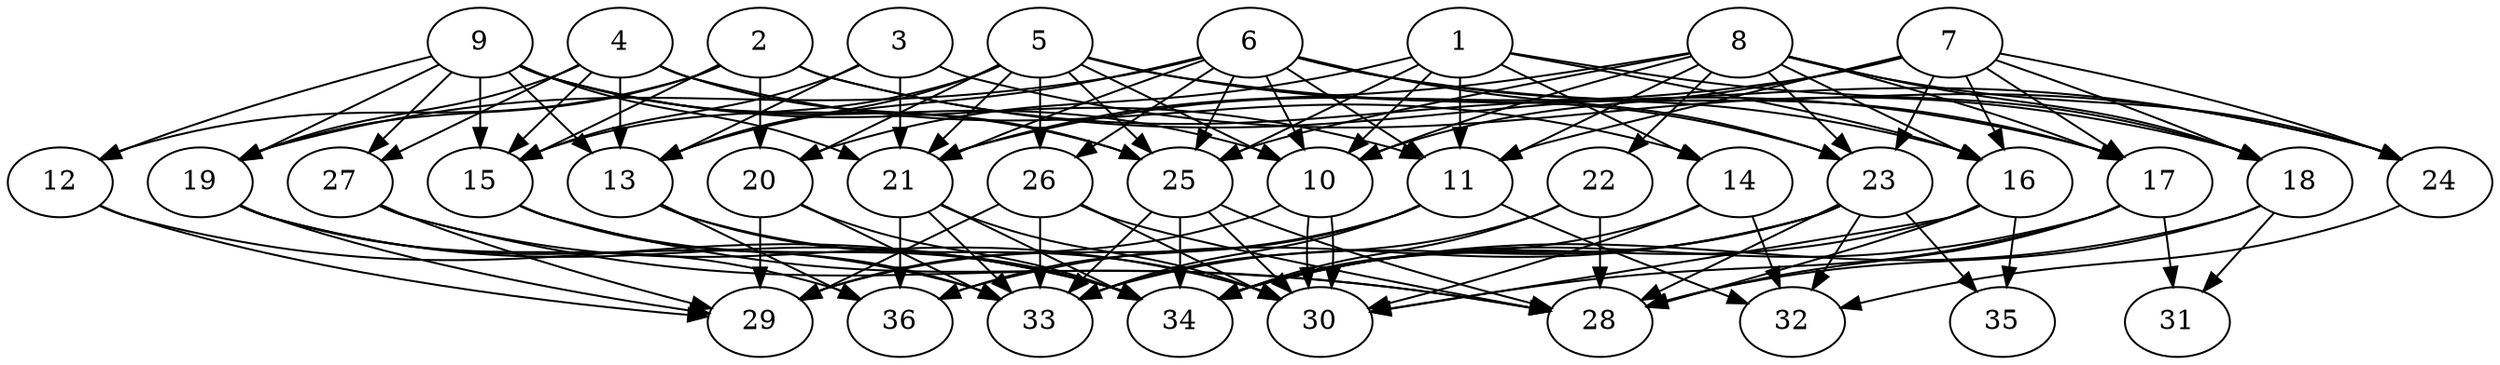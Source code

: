 // DAG (tier=3-complex, mode=compute, n=36, ccr=0.473, fat=0.767, density=0.707, regular=0.289, jump=0.211, mindata=1048576, maxdata=16777216)
// DAG automatically generated by daggen at Sun Aug 24 16:33:34 2025
// /home/ermia/Project/Environments/daggen/bin/daggen --dot --ccr 0.473 --fat 0.767 --regular 0.289 --density 0.707 --jump 0.211 --mindata 1048576 --maxdata 16777216 -n 36 
digraph G {
  1 [size="197478333542220032", alpha="0.14", expect_size="98739166771110016"]
  1 -> 10 [size ="76710263390208"]
  1 -> 11 [size ="76710263390208"]
  1 -> 14 [size ="76710263390208"]
  1 -> 16 [size ="76710263390208"]
  1 -> 18 [size ="76710263390208"]
  1 -> 20 [size ="76710263390208"]
  1 -> 25 [size ="76710263390208"]
  2 [size="19069596570789556", alpha="0.00", expect_size="9534798285394778"]
  2 -> 12 [size ="458243490971648"]
  2 -> 15 [size ="458243490971648"]
  2 -> 16 [size ="458243490971648"]
  2 -> 17 [size ="458243490971648"]
  2 -> 19 [size ="458243490971648"]
  2 -> 20 [size ="458243490971648"]
  3 [size="6567835561695136", alpha="0.03", expect_size="3283917780847568"]
  3 -> 13 [size ="182085482446848"]
  3 -> 15 [size ="182085482446848"]
  3 -> 18 [size ="182085482446848"]
  3 -> 21 [size ="182085482446848"]
  4 [size="692293560461799981056", alpha="0.04", expect_size="346146780230899990528"]
  4 -> 13 [size ="626061284999168"]
  4 -> 14 [size ="626061284999168"]
  4 -> 15 [size ="626061284999168"]
  4 -> 19 [size ="626061284999168"]
  4 -> 25 [size ="626061284999168"]
  4 -> 27 [size ="626061284999168"]
  5 [size="1711761254102286336", alpha="0.14", expect_size="855880627051143168"]
  5 -> 10 [size ="1639707456831488"]
  5 -> 13 [size ="1639707456831488"]
  5 -> 15 [size ="1639707456831488"]
  5 -> 20 [size ="1639707456831488"]
  5 -> 21 [size ="1639707456831488"]
  5 -> 23 [size ="1639707456831488"]
  5 -> 24 [size ="1639707456831488"]
  5 -> 25 [size ="1639707456831488"]
  5 -> 26 [size ="1639707456831488"]
  6 [size="37166821384893928", alpha="0.16", expect_size="18583410692446964"]
  6 -> 10 [size ="1600537757745152"]
  6 -> 11 [size ="1600537757745152"]
  6 -> 13 [size ="1600537757745152"]
  6 -> 17 [size ="1600537757745152"]
  6 -> 19 [size ="1600537757745152"]
  6 -> 21 [size ="1600537757745152"]
  6 -> 23 [size ="1600537757745152"]
  6 -> 24 [size ="1600537757745152"]
  6 -> 25 [size ="1600537757745152"]
  6 -> 26 [size ="1600537757745152"]
  7 [size="154841695793253974016", alpha="0.20", expect_size="77420847896626987008"]
  7 -> 10 [size ="230682827685888"]
  7 -> 11 [size ="230682827685888"]
  7 -> 16 [size ="230682827685888"]
  7 -> 17 [size ="230682827685888"]
  7 -> 18 [size ="230682827685888"]
  7 -> 21 [size ="230682827685888"]
  7 -> 23 [size ="230682827685888"]
  7 -> 24 [size ="230682827685888"]
  8 [size="1046972842038794112", alpha="0.14", expect_size="523486421019397056"]
  8 -> 10 [size ="798751207718912"]
  8 -> 11 [size ="798751207718912"]
  8 -> 16 [size ="798751207718912"]
  8 -> 17 [size ="798751207718912"]
  8 -> 18 [size ="798751207718912"]
  8 -> 21 [size ="798751207718912"]
  8 -> 22 [size ="798751207718912"]
  8 -> 23 [size ="798751207718912"]
  8 -> 24 [size ="798751207718912"]
  8 -> 25 [size ="798751207718912"]
  9 [size="167110794026718068736", alpha="0.14", expect_size="83555397013359034368"]
  9 -> 10 [size ="242712972361728"]
  9 -> 11 [size ="242712972361728"]
  9 -> 12 [size ="242712972361728"]
  9 -> 13 [size ="242712972361728"]
  9 -> 15 [size ="242712972361728"]
  9 -> 19 [size ="242712972361728"]
  9 -> 21 [size ="242712972361728"]
  9 -> 25 [size ="242712972361728"]
  9 -> 27 [size ="242712972361728"]
  10 [size="365459624243004178432", alpha="0.12", expect_size="182729812121502089216"]
  10 -> 29 [size ="408930580692992"]
  10 -> 30 [size ="408930580692992"]
  10 -> 30 [size ="408930580692992"]
  11 [size="3266668211340312576", alpha="0.10", expect_size="1633334105670156288"]
  11 -> 29 [size ="17612729745408"]
  11 -> 32 [size ="17612729745408"]
  11 -> 33 [size ="17612729745408"]
  11 -> 36 [size ="17612729745408"]
  12 [size="447570728296906752000", alpha="0.05", expect_size="223785364148453376000"]
  12 -> 29 [size ="468091876147200"]
  12 -> 34 [size ="468091876147200"]
  13 [size="928471047252362657792", alpha="0.08", expect_size="464235523626181328896"]
  13 -> 30 [size ="761381343199232"]
  13 -> 34 [size ="761381343199232"]
  13 -> 36 [size ="761381343199232"]
  14 [size="29233540366751092", alpha="0.19", expect_size="14616770183375546"]
  14 -> 30 [size ="1024270008320000"]
  14 -> 32 [size ="1024270008320000"]
  14 -> 34 [size ="1024270008320000"]
  15 [size="1766884685787204419584", alpha="0.05", expect_size="883442342893602209792"]
  15 -> 28 [size ="1169217906802688"]
  15 -> 33 [size ="1169217906802688"]
  15 -> 34 [size ="1169217906802688"]
  16 [size="4065134710197286", alpha="0.11", expect_size="2032567355098643"]
  16 -> 28 [size ="199033490505728"]
  16 -> 30 [size ="199033490505728"]
  16 -> 34 [size ="199033490505728"]
  16 -> 35 [size ="199033490505728"]
  17 [size="1719718863962112000", alpha="0.08", expect_size="859859431981056000"]
  17 -> 28 [size ="11483165491200"]
  17 -> 30 [size ="11483165491200"]
  17 -> 31 [size ="11483165491200"]
  17 -> 34 [size ="11483165491200"]
  18 [size="5573052772404579328", alpha="0.19", expect_size="2786526386202289664"]
  18 -> 28 [size ="1917249275297792"]
  18 -> 31 [size ="1917249275297792"]
  18 -> 34 [size ="1917249275297792"]
  19 [size="34538797290698248", alpha="0.19", expect_size="17269398645349124"]
  19 -> 29 [size ="659245812940800"]
  19 -> 33 [size ="659245812940800"]
  19 -> 34 [size ="659245812940800"]
  19 -> 36 [size ="659245812940800"]
  20 [size="17081021451206656000", alpha="0.13", expect_size="8540510725603328000"]
  20 -> 29 [size ="53059833036800"]
  20 -> 33 [size ="53059833036800"]
  20 -> 34 [size ="53059833036800"]
  21 [size="14517325750073936", alpha="0.05", expect_size="7258662875036968"]
  21 -> 30 [size ="836346105036800"]
  21 -> 33 [size ="836346105036800"]
  21 -> 34 [size ="836346105036800"]
  21 -> 36 [size ="836346105036800"]
  22 [size="713377436624077952", alpha="0.05", expect_size="356688718312038976"]
  22 -> 28 [size ="713721022251008"]
  22 -> 33 [size ="713721022251008"]
  22 -> 34 [size ="713721022251008"]
  23 [size="42933477090316024", alpha="0.08", expect_size="21466738545158012"]
  23 -> 28 [size ="78342350962688"]
  23 -> 32 [size ="78342350962688"]
  23 -> 33 [size ="78342350962688"]
  23 -> 34 [size ="78342350962688"]
  23 -> 35 [size ="78342350962688"]
  23 -> 36 [size ="78342350962688"]
  24 [size="200949974907748352000", alpha="0.06", expect_size="100474987453874176000"]
  24 -> 32 [size ="274461831987200"]
  25 [size="1344275926807205376", alpha="0.16", expect_size="672137963403602688"]
  25 -> 28 [size ="1726199575347200"]
  25 -> 30 [size ="1726199575347200"]
  25 -> 33 [size ="1726199575347200"]
  25 -> 34 [size ="1726199575347200"]
  26 [size="2478580296315104", alpha="0.12", expect_size="1239290148157552"]
  26 -> 28 [size ="50434861432832"]
  26 -> 29 [size ="50434861432832"]
  26 -> 30 [size ="50434861432832"]
  26 -> 33 [size ="50434861432832"]
  27 [size="619283678195553152", alpha="0.12", expect_size="309641839097776576"]
  27 -> 28 [size ="698482688000000"]
  27 -> 29 [size ="698482688000000"]
  27 -> 30 [size ="698482688000000"]
  28 [size="964295795132189568", alpha="0.20", expect_size="482147897566094784"]
  29 [size="2221791347915324160", alpha="0.09", expect_size="1110895673957662080"]
  30 [size="22574321708317224", alpha="0.14", expect_size="11287160854158612"]
  31 [size="458476173888742912", alpha="0.15", expect_size="229238086944371456"]
  32 [size="63717668113382240", alpha="0.10", expect_size="31858834056691120"]
  33 [size="185723298188757600", alpha="0.05", expect_size="92861649094378800"]
  34 [size="6954971544992450", alpha="0.01", expect_size="3477485772496225"]
  35 [size="99682546608869736448", alpha="0.13", expect_size="49841273304434868224"]
  36 [size="3140324467640758", alpha="0.20", expect_size="1570162233820379"]
}